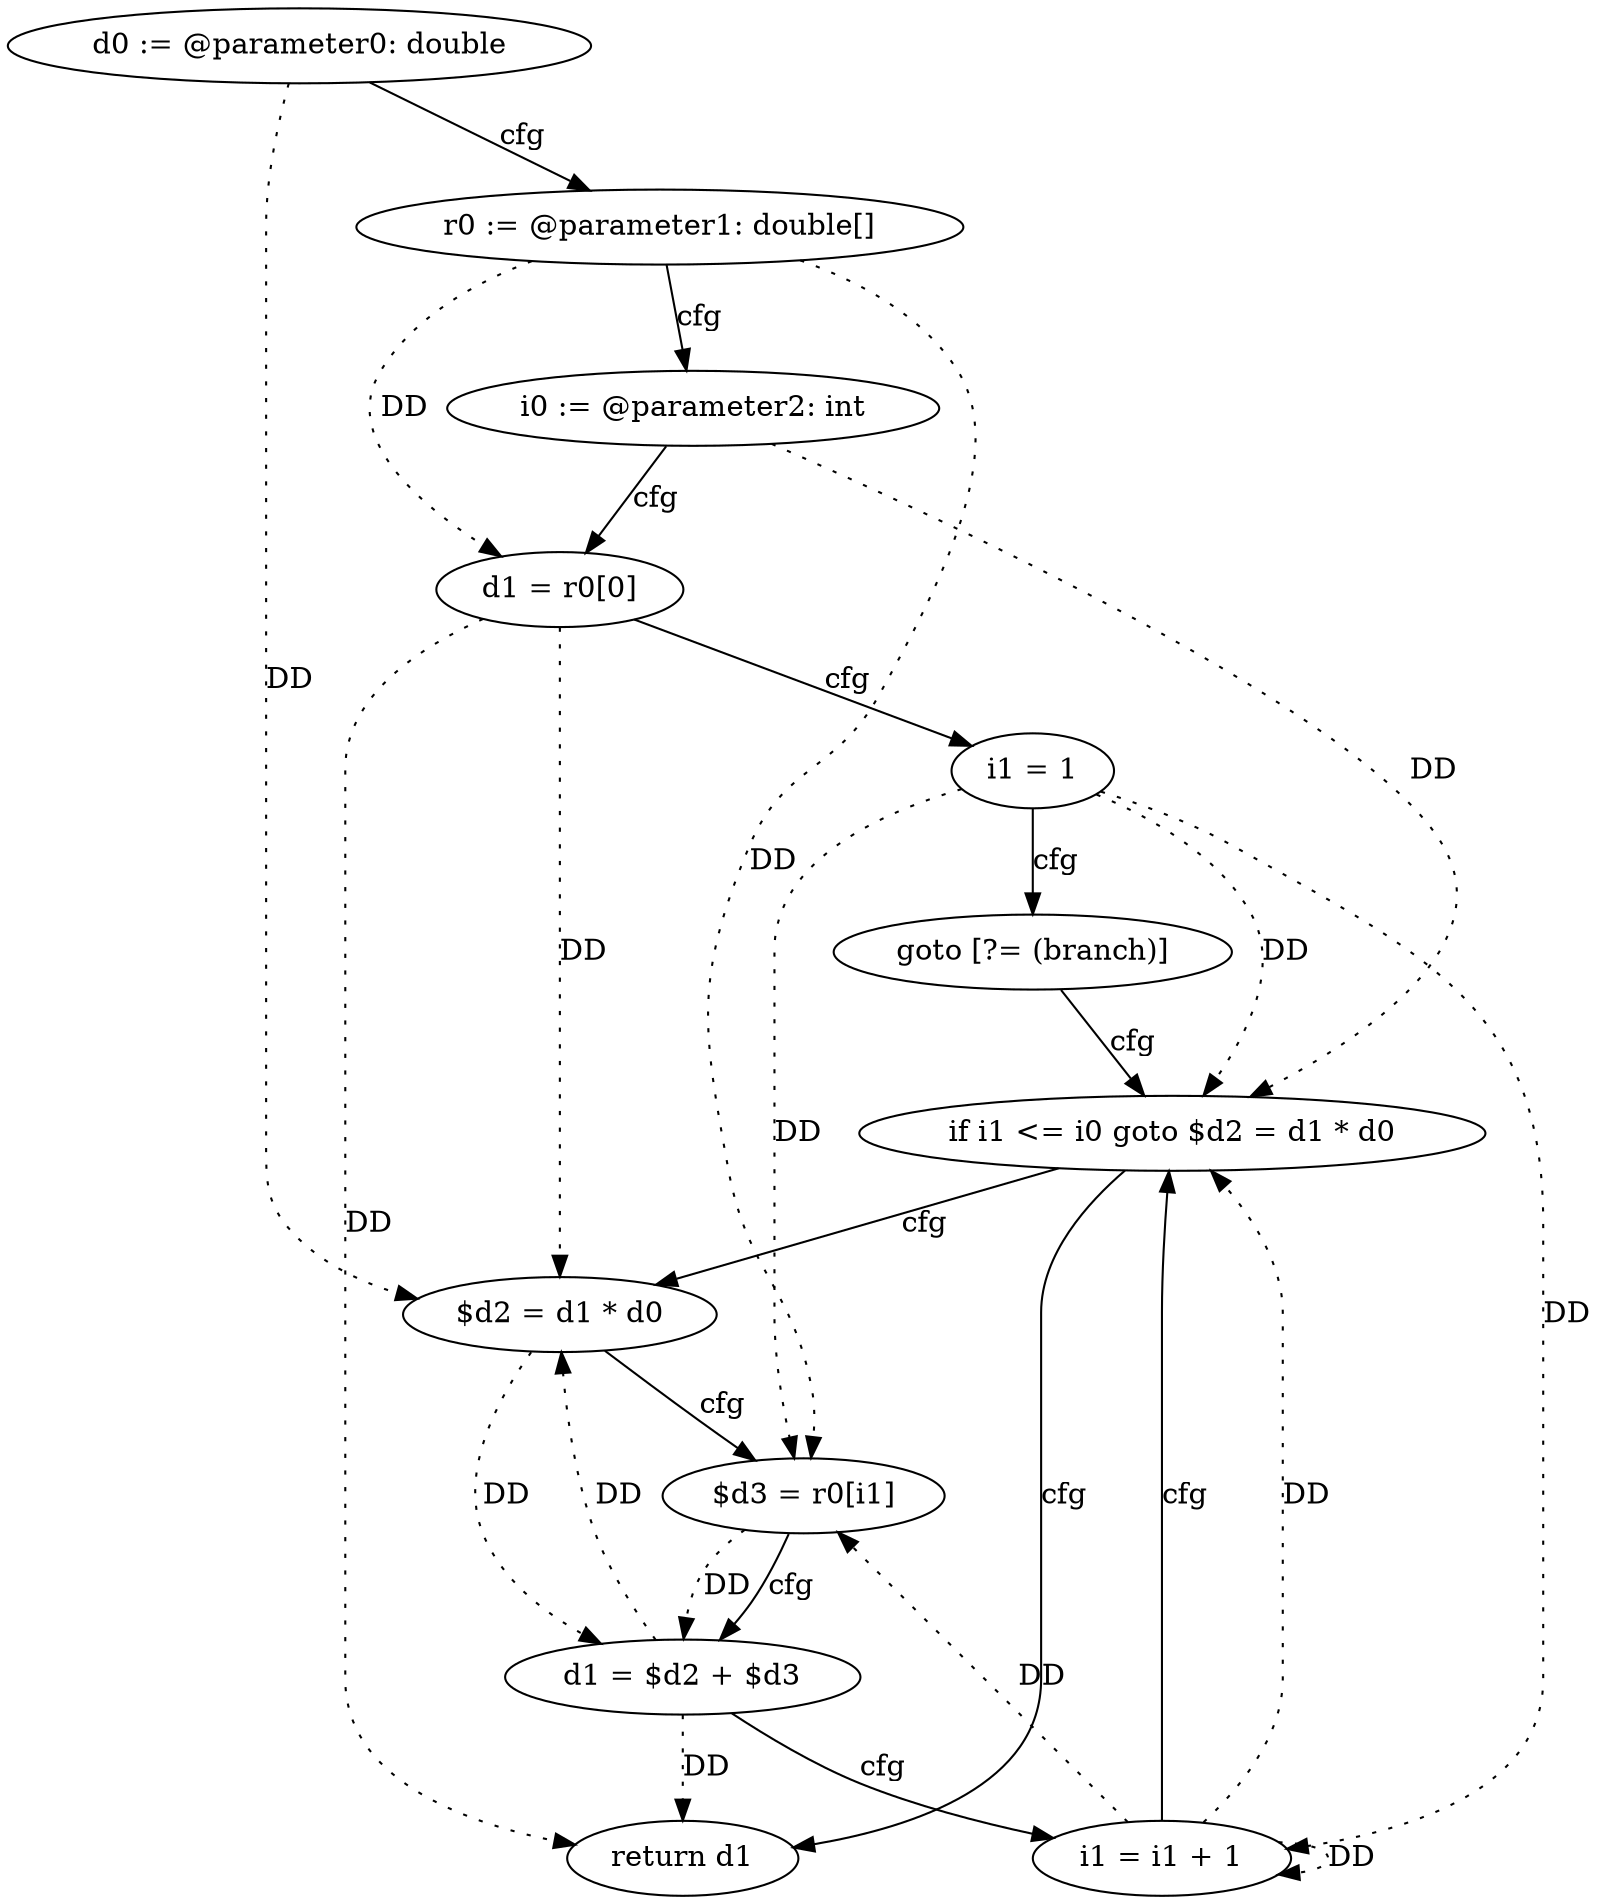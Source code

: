 digraph "polevl" {
    "0" [label="d0 := @parameter0: double",];
    "1" [label="r0 := @parameter1: double[]",];
    "2" [label="i0 := @parameter2: int",];
    "3" [label="d1 = r0[0]",];
    "4" [label="i1 = 1",];
    "5" [label="goto [?= (branch)]",];
    "6" [label="$d2 = d1 * d0",];
    "7" [label="$d3 = r0[i1]",];
    "8" [label="d1 = $d2 + $d3",];
    "9" [label="i1 = i1 + 1",];
    "10" [label="if i1 <= i0 goto $d2 = d1 * d0",];
    "11" [label="return d1",];
    "0"->"6" [label="DD",style=dotted,];
    "1"->"3" [label="DD",style=dotted,];
    "1"->"7" [label="DD",style=dotted,];
    "2"->"10" [label="DD",style=dotted,];
    "3"->"6" [label="DD",style=dotted,];
    "3"->"11" [label="DD",style=dotted,];
    "4"->"7" [label="DD",style=dotted,];
    "4"->"9" [label="DD",style=dotted,];
    "4"->"10" [label="DD",style=dotted,];
    "6"->"8" [label="DD",style=dotted,];
    "7"->"8" [label="DD",style=dotted,];
    "8"->"6" [label="DD",style=dotted,];
    "8"->"11" [label="DD",style=dotted,];
    "9"->"7" [label="DD",style=dotted,];
    "9"->"9" [label="DD",style=dotted,];
    "9"->"10" [label="DD",style=dotted,];
    "0"->"1" [label="cfg",];
    "1"->"2" [label="cfg",];
    "2"->"3" [label="cfg",];
    "3"->"4" [label="cfg",];
    "4"->"5" [label="cfg",];
    "5"->"10" [label="cfg",];
    "6"->"7" [label="cfg",];
    "7"->"8" [label="cfg",];
    "8"->"9" [label="cfg",];
    "9"->"10" [label="cfg",];
    "10"->"11" [label="cfg",];
    "10"->"6" [label="cfg",];
}
